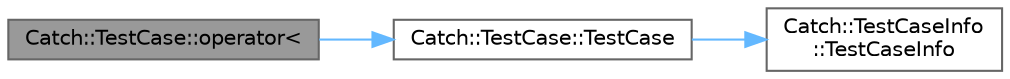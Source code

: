 digraph "Catch::TestCase::operator&lt;"
{
 // LATEX_PDF_SIZE
  bgcolor="transparent";
  edge [fontname=Helvetica,fontsize=10,labelfontname=Helvetica,labelfontsize=10];
  node [fontname=Helvetica,fontsize=10,shape=box,height=0.2,width=0.4];
  rankdir="LR";
  Node1 [id="Node000001",label="Catch::TestCase::operator\<",height=0.2,width=0.4,color="gray40", fillcolor="grey60", style="filled", fontcolor="black",tooltip=" "];
  Node1 -> Node2 [id="edge1_Node000001_Node000002",color="steelblue1",style="solid",tooltip=" "];
  Node2 [id="Node000002",label="Catch::TestCase::TestCase",height=0.2,width=0.4,color="grey40", fillcolor="white", style="filled",URL="$class_catch_1_1_test_case.html#aae5709fc1cb68e19ab0ac27e1ffd6a76",tooltip=" "];
  Node2 -> Node3 [id="edge2_Node000002_Node000003",color="steelblue1",style="solid",tooltip=" "];
  Node3 [id="Node000003",label="Catch::TestCaseInfo\l::TestCaseInfo",height=0.2,width=0.4,color="grey40", fillcolor="white", style="filled",URL="$struct_catch_1_1_test_case_info.html#ad1a6b08b5a83d1c5eb4596b727b5305f",tooltip=" "];
}
